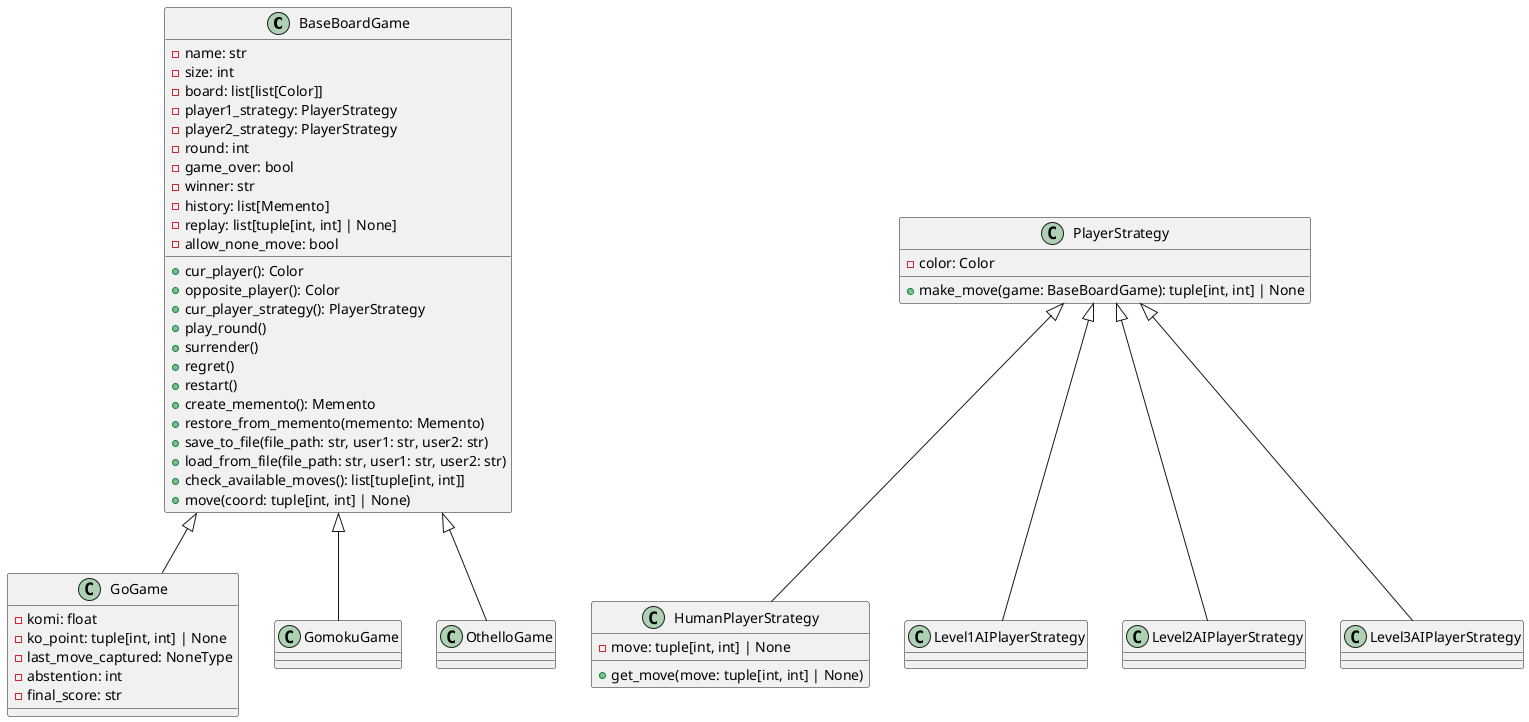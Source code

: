 @startuml stage2

class BaseBoardGame {
    - name: str
    - size: int
    - board: list[list[Color]]
    - player1_strategy: PlayerStrategy
    - player2_strategy: PlayerStrategy
    - round: int
    - game_over: bool
    - winner: str
    - history: list[Memento]
    - replay: list[tuple[int, int] | None]
    - allow_none_move: bool
    + cur_player(): Color
    + opposite_player(): Color
    + cur_player_strategy(): PlayerStrategy
    + play_round()
    + surrender()
    + regret()
    + restart()
    + create_memento(): Memento
    + restore_from_memento(memento: Memento)
    + save_to_file(file_path: str, user1: str, user2: str)
    + load_from_file(file_path: str, user1: str, user2: str)
    + check_available_moves(): list[tuple[int, int]]
    + move(coord: tuple[int, int] | None)
}

class GoGame {
    - komi: float
    - ko_point: tuple[int, int] | None
    - last_move_captured: NoneType
    - abstention: int
    - final_score: str
}

class GomokuGame {
}

class OthelloGame {
}

class PlayerStrategy {
    - color: Color
    + make_move(game: BaseBoardGame): tuple[int, int] | None
}

class HumanPlayerStrategy {
    - move: tuple[int, int] | None
    + get_move(move: tuple[int, int] | None)
}

class Level1AIPlayerStrategy {
}

class Level2AIPlayerStrategy {
}

class Level3AIPlayerStrategy {
}

BaseBoardGame <|-- GoGame
BaseBoardGame <|-- GomokuGame
BaseBoardGame <|-- OthelloGame
PlayerStrategy <|-- HumanPlayerStrategy
PlayerStrategy <|-- Level1AIPlayerStrategy
PlayerStrategy <|-- Level2AIPlayerStrategy
PlayerStrategy <|-- Level3AIPlayerStrategy

@enduml
